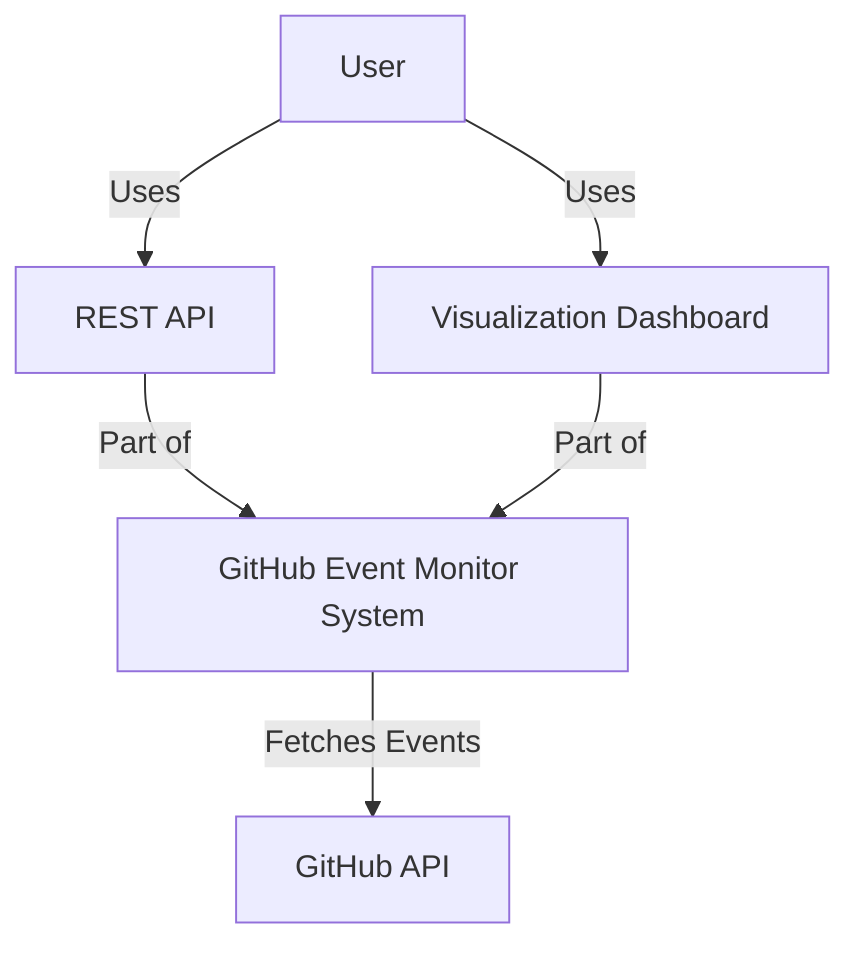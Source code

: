 graph TD
    User["User"]
    GitHub["GitHub" API]
    System["GitHub Event Monitor System"]
    REST["REST API"]
    Dashboard["Visualization Dashboard"]

    User -->|"Uses"| REST
    User -->|"Uses"| Dashboard
    REST -->|"Part of"| System
    Dashboard -->|"Part of"| System
    System -->|"Fetches Events"| GitHub